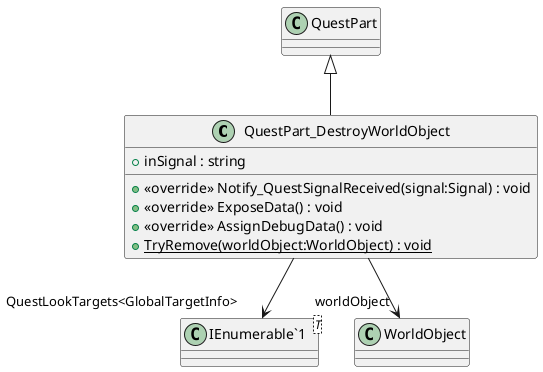 @startuml
class QuestPart_DestroyWorldObject {
    + inSignal : string
    + <<override>> Notify_QuestSignalReceived(signal:Signal) : void
    + <<override>> ExposeData() : void
    + <<override>> AssignDebugData() : void
    + {static} TryRemove(worldObject:WorldObject) : void
}
class "IEnumerable`1"<T> {
}
QuestPart <|-- QuestPart_DestroyWorldObject
QuestPart_DestroyWorldObject --> "worldObject" WorldObject
QuestPart_DestroyWorldObject --> "QuestLookTargets<GlobalTargetInfo>" "IEnumerable`1"
@enduml
